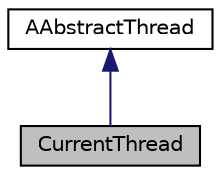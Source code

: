 digraph "CurrentThread"
{
 // LATEX_PDF_SIZE
  edge [fontname="Helvetica",fontsize="10",labelfontname="Helvetica",labelfontsize="10"];
  node [fontname="Helvetica",fontsize="10",shape=record];
  Node1 [label="CurrentThread",height=0.2,width=0.4,color="black", fillcolor="grey75", style="filled", fontcolor="black",tooltip=" "];
  Node2 -> Node1 [dir="back",color="midnightblue",fontsize="10",style="solid",fontname="Helvetica"];
  Node2 [label="AAbstractThread",height=0.2,width=0.4,color="black", fillcolor="white", style="filled",URL="$classAAbstractThread.html",tooltip="Represents an abstract thread. Not all threads are created through AThread - these are interfaced wit..."];
}
